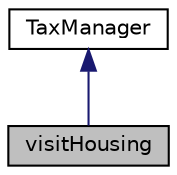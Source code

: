digraph "visitHousing"
{
 // LATEX_PDF_SIZE
  edge [fontname="Helvetica",fontsize="10",labelfontname="Helvetica",labelfontsize="10"];
  node [fontname="Helvetica",fontsize="10",shape=record];
  Node1 [label="visitHousing",height=0.2,width=0.4,color="black", fillcolor="grey75", style="filled", fontcolor="black",tooltip="Visitor class for handling tax-related operations on housing structures."];
  Node2 -> Node1 [dir="back",color="midnightblue",fontsize="10",style="solid",fontname="Helvetica"];
  Node2 [label="TaxManager",height=0.2,width=0.4,color="black", fillcolor="white", style="filled",URL="$classTaxManager.html",tooltip="Manages the taxation system and financial distribution within the city."];
}

